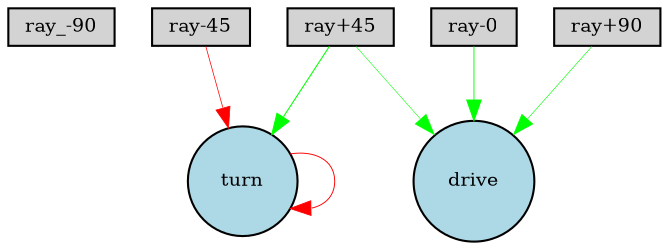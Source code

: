 digraph {
	node [fontsize=9 height=0.2 shape=circle width=0.2]
	"ray_-90" [fillcolor=lightgray shape=box style=filled]
	"ray-45" [fillcolor=lightgray shape=box style=filled]
	"ray-0" [fillcolor=lightgray shape=box style=filled]
	"ray+45" [fillcolor=lightgray shape=box style=filled]
	"ray+90" [fillcolor=lightgray shape=box style=filled]
	drive [fillcolor=lightblue style=filled]
	turn [fillcolor=lightblue style=filled]
	"ray+45" -> drive [color=green penwidth=0.26069144423851665 style=solid]
	turn -> turn [color=red penwidth=0.4537497314041411 style=solid]
	"ray-45" -> turn [color=red penwidth=0.3536194914951045 style=solid]
	"ray+45" -> turn [color=green penwidth=0.5035552017829295 style=solid]
	"ray-0" -> drive [color=green penwidth=0.4417605964498602 style=solid]
	"ray+90" -> drive [color=green penwidth=0.2940213405694012 style=solid]
}
